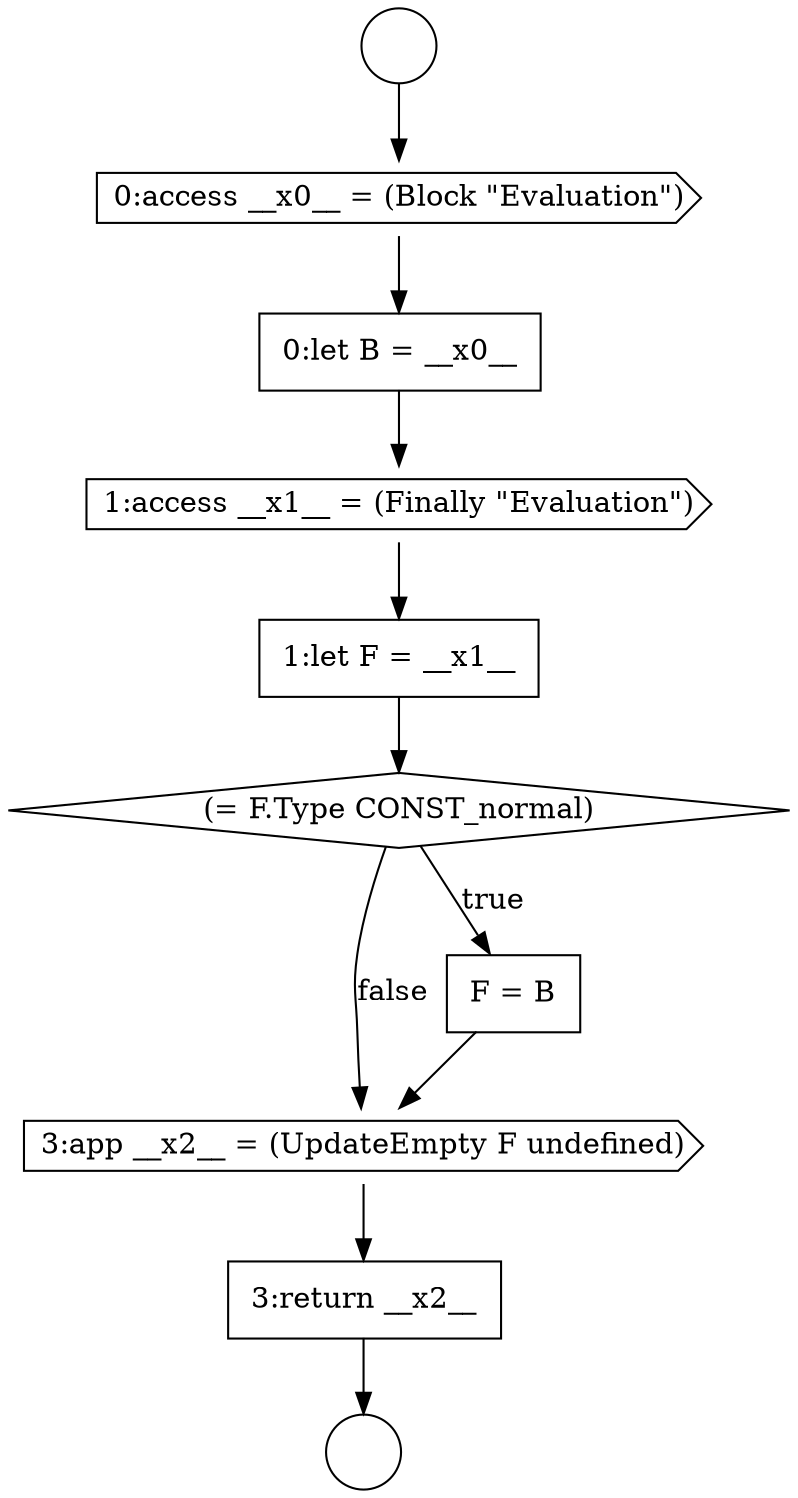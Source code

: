 digraph {
  node7980 [shape=circle label=" " color="black" fillcolor="white" style=filled]
  node7986 [shape=diamond, label=<<font color="black">(= F.Type CONST_normal)</font>> color="black" fillcolor="white" style=filled]
  node7981 [shape=circle label=" " color="black" fillcolor="white" style=filled]
  node7985 [shape=none, margin=0, label=<<font color="black">
    <table border="0" cellborder="1" cellspacing="0" cellpadding="10">
      <tr><td align="left">1:let F = __x1__</td></tr>
    </table>
  </font>> color="black" fillcolor="white" style=filled]
  node7983 [shape=none, margin=0, label=<<font color="black">
    <table border="0" cellborder="1" cellspacing="0" cellpadding="10">
      <tr><td align="left">0:let B = __x0__</td></tr>
    </table>
  </font>> color="black" fillcolor="white" style=filled]
  node7982 [shape=cds, label=<<font color="black">0:access __x0__ = (Block &quot;Evaluation&quot;)</font>> color="black" fillcolor="white" style=filled]
  node7988 [shape=cds, label=<<font color="black">3:app __x2__ = (UpdateEmpty F undefined)</font>> color="black" fillcolor="white" style=filled]
  node7987 [shape=none, margin=0, label=<<font color="black">
    <table border="0" cellborder="1" cellspacing="0" cellpadding="10">
      <tr><td align="left">F = B</td></tr>
    </table>
  </font>> color="black" fillcolor="white" style=filled]
  node7989 [shape=none, margin=0, label=<<font color="black">
    <table border="0" cellborder="1" cellspacing="0" cellpadding="10">
      <tr><td align="left">3:return __x2__</td></tr>
    </table>
  </font>> color="black" fillcolor="white" style=filled]
  node7984 [shape=cds, label=<<font color="black">1:access __x1__ = (Finally &quot;Evaluation&quot;)</font>> color="black" fillcolor="white" style=filled]
  node7984 -> node7985 [ color="black"]
  node7983 -> node7984 [ color="black"]
  node7985 -> node7986 [ color="black"]
  node7988 -> node7989 [ color="black"]
  node7989 -> node7981 [ color="black"]
  node7986 -> node7987 [label=<<font color="black">true</font>> color="black"]
  node7986 -> node7988 [label=<<font color="black">false</font>> color="black"]
  node7980 -> node7982 [ color="black"]
  node7987 -> node7988 [ color="black"]
  node7982 -> node7983 [ color="black"]
}
